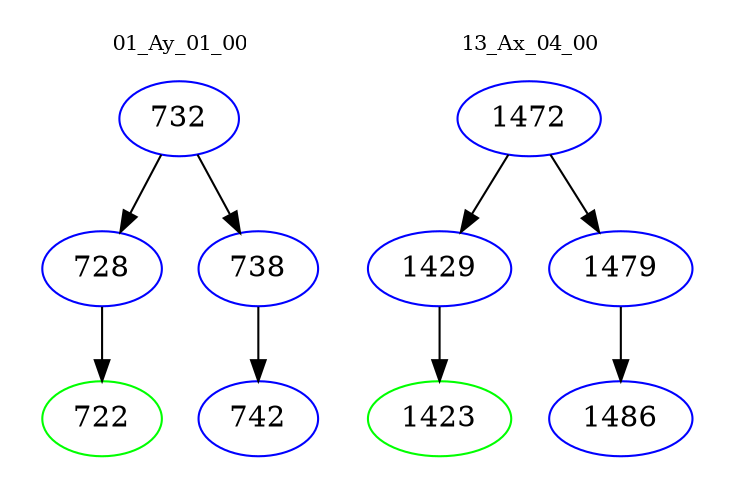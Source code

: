 digraph{
subgraph cluster_0 {
color = white
label = "01_Ay_01_00";
fontsize=10;
T0_732 [label="732", color="blue"]
T0_732 -> T0_728 [color="black"]
T0_728 [label="728", color="blue"]
T0_728 -> T0_722 [color="black"]
T0_722 [label="722", color="green"]
T0_732 -> T0_738 [color="black"]
T0_738 [label="738", color="blue"]
T0_738 -> T0_742 [color="black"]
T0_742 [label="742", color="blue"]
}
subgraph cluster_1 {
color = white
label = "13_Ax_04_00";
fontsize=10;
T1_1472 [label="1472", color="blue"]
T1_1472 -> T1_1429 [color="black"]
T1_1429 [label="1429", color="blue"]
T1_1429 -> T1_1423 [color="black"]
T1_1423 [label="1423", color="green"]
T1_1472 -> T1_1479 [color="black"]
T1_1479 [label="1479", color="blue"]
T1_1479 -> T1_1486 [color="black"]
T1_1486 [label="1486", color="blue"]
}
}

